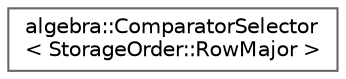 digraph "Graphical Class Hierarchy"
{
 // LATEX_PDF_SIZE
  bgcolor="transparent";
  edge [fontname=Helvetica,fontsize=10,labelfontname=Helvetica,labelfontsize=10];
  node [fontname=Helvetica,fontsize=10,shape=box,height=0.2,width=0.4];
  rankdir="LR";
  Node0 [id="Node000000",label="algebra::ComparatorSelector\l\< StorageOrder::RowMajor \>",height=0.2,width=0.4,color="grey40", fillcolor="white", style="filled",URL="$structalgebra_1_1ComparatorSelector_3_01StorageOrder_1_1RowMajor_01_4.html",tooltip="specialization for RowMajor"];
}
